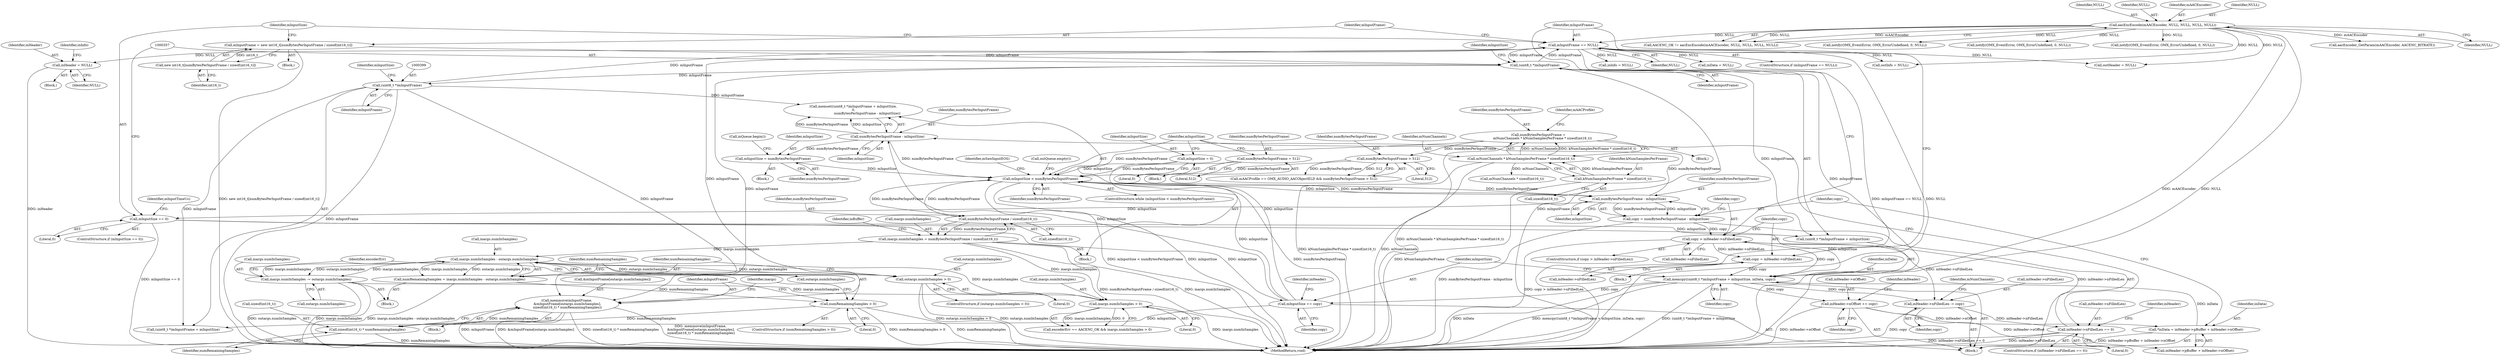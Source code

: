 digraph "0_Android_594bf934384920618d2b6ce0bcda1f60144cb3eb@pointer" {
"1000421" [label="(Call,inHeader = NULL)"];
"1000336" [label="(Call,mInputFrame == NULL)"];
"1000653" [label="(Call,memmove(mInputFrame,\n &mInputFrame[outargs.numInSamples],\n sizeof(int16_t) * numRemainingSamples))"];
"1000398" [label="(Call,(uint8_t *)mInputFrame)"];
"1000356" [label="(Call,(uint8_t *)mInputFrame)"];
"1000340" [label="(Call,mInputFrame = new int16_t[numBytesPerInputFrame / sizeof(int16_t)])"];
"1000342" [label="(Call,new int16_t[numBytesPerInputFrame / sizeof(int16_t)])"];
"1000661" [label="(Call,sizeof(int16_t) * numRemainingSamples)"];
"1000649" [label="(Call,numRemainingSamples > 0)"];
"1000639" [label="(Call,numRemainingSamples = inargs.numInSamples - outargs.numInSamples)"];
"1000641" [label="(Call,inargs.numInSamples - outargs.numInSamples)"];
"1000676" [label="(Call,inargs.numInSamples > 0)"];
"1000478" [label="(Call,inargs.numInSamples = numBytesPerInputFrame / sizeof(int16_t))"];
"1000482" [label="(Call,numBytesPerInputFrame / sizeof(int16_t))"];
"1000286" [label="(Call,mInputSize < numBytesPerInputFrame)"];
"1000406" [label="(Call,mInputSize = numBytesPerInputFrame)"];
"1000403" [label="(Call,numBytesPerInputFrame - mInputSize)"];
"1000320" [label="(Call,numBytesPerInputFrame - mInputSize)"];
"1000362" [label="(Call,mInputSize += copy)"];
"1000354" [label="(Call,memcpy((uint8_t *)mInputFrame + mInputSize, inData, copy))"];
"1000345" [label="(Call,mInputSize == 0)"];
"1000308" [label="(Call,*inData = inHeader->pBuffer + inHeader->nOffset)"];
"1000365" [label="(Call,inHeader->nOffset += copy)"];
"1000330" [label="(Call,copy = inHeader->nFilledLen)"];
"1000324" [label="(Call,copy > inHeader->nFilledLen)"];
"1000318" [label="(Call,copy = numBytesPerInputFrame - mInputSize)"];
"1000380" [label="(Call,inHeader->nFilledLen == 0)"];
"1000370" [label="(Call,inHeader->nFilledLen -= copy)"];
"1000737" [label="(Call,mInputSize = 0)"];
"1000263" [label="(Call,numBytesPerInputFrame =\n        mNumChannels * kNumSamplesPerFrame * sizeof(int16_t))"];
"1000265" [label="(Call,mNumChannels * kNumSamplesPerFrame * sizeof(int16_t))"];
"1000267" [label="(Call,kNumSamplesPerFrame * sizeof(int16_t))"];
"1000280" [label="(Call,numBytesPerInputFrame = 512)"];
"1000276" [label="(Call,numBytesPerInputFrame > 512)"];
"1000665" [label="(Call,inargs.numInSamples -= outargs.numInSamples)"];
"1000632" [label="(Call,outargs.numInSamples > 0)"];
"1000129" [label="(Call,aacEncEncode(mAACEncoder, NULL, NULL, NULL, NULL))"];
"1000150" [label="(Call,aacEncoder_GetParam(mAACEncoder, AACENC_BITRATE))"];
"1000648" [label="(ControlStructure,if (numRemainingSamples > 0))"];
"1000350" [label="(Identifier,mInputTimeUs)"];
"1000642" [label="(Call,inargs.numInSamples)"];
"1000407" [label="(Identifier,mInputSize)"];
"1000362" [label="(Call,mInputSize += copy)"];
"1000133" [label="(Identifier,NULL)"];
"1000134" [label="(Identifier,NULL)"];
"1000276" [label="(Call,numBytesPerInputFrame > 512)"];
"1000274" [label="(Identifier,mAACProfile)"];
"1000374" [label="(Identifier,copy)"];
"1000483" [label="(Identifier,numBytesPerInputFrame)"];
"1000308" [label="(Call,*inData = inHeader->pBuffer + inHeader->nOffset)"];
"1000281" [label="(Identifier,numBytesPerInputFrame)"];
"1000372" [label="(Identifier,inHeader)"];
"1000370" [label="(Call,inHeader->nFilledLen -= copy)"];
"1000680" [label="(Literal,0)"];
"1000631" [label="(ControlStructure,if (outargs.numInSamples > 0))"];
"1000269" [label="(Call,sizeof(int16_t))"];
"1000347" [label="(Literal,0)"];
"1000361" [label="(Identifier,copy)"];
"1000636" [label="(Literal,0)"];
"1000376" [label="(Identifier,mNumChannels)"];
"1000277" [label="(Identifier,numBytesPerInputFrame)"];
"1000421" [label="(Call,inHeader = NULL)"];
"1000655" [label="(Call,&mInputFrame[outargs.numInSamples])"];
"1000279" [label="(Block,)"];
"1000392" [label="(Block,)"];
"1000403" [label="(Call,numBytesPerInputFrame - mInputSize)"];
"1000336" [label="(Call,mInputFrame == NULL)"];
"1000127" [label="(Call,AACENC_OK != aacEncEncode(mAACEncoder, NULL, NULL, NULL, NULL))"];
"1000288" [label="(Identifier,numBytesPerInputFrame)"];
"1000424" [label="(Call,inInfo = NULL)"];
"1000343" [label="(Identifier,int16_t)"];
"1000482" [label="(Call,numBytesPerInputFrame / sizeof(int16_t))"];
"1000665" [label="(Call,inargs.numInSamples -= outargs.numInSamples)"];
"1000632" [label="(Call,outargs.numInSamples > 0)"];
"1000418" [label="(Call,inData = NULL)"];
"1000325" [label="(Identifier,copy)"];
"1000326" [label="(Call,inHeader->nFilledLen)"];
"1000410" [label="(Call,inQueue.begin())"];
"1000331" [label="(Identifier,copy)"];
"1000676" [label="(Call,inargs.numInSamples > 0)"];
"1000640" [label="(Identifier,numRemainingSamples)"];
"1000379" [label="(ControlStructure,if (inHeader->nFilledLen == 0))"];
"1000740" [label="(MethodReturn,void)"];
"1000662" [label="(Call,sizeof(int16_t))"];
"1000488" [label="(Identifier,inBuffer)"];
"1000364" [label="(Identifier,copy)"];
"1000360" [label="(Identifier,inData)"];
"1000309" [label="(Identifier,inData)"];
"1000345" [label="(Call,mInputSize == 0)"];
"1000267" [label="(Call,kNumSamplesPerFrame * sizeof(int16_t))"];
"1000131" [label="(Identifier,NULL)"];
"1000280" [label="(Call,numBytesPerInputFrame = 512)"];
"1000653" [label="(Call,memmove(mInputFrame,\n &mInputFrame[outargs.numInSamples],\n sizeof(int16_t) * numRemainingSamples))"];
"1000323" [label="(ControlStructure,if (copy > inHeader->nFilledLen))"];
"1000398" [label="(Call,(uint8_t *)mInputFrame)"];
"1000340" [label="(Call,mInputFrame = new int16_t[numBytesPerInputFrame / sizeof(int16_t)])"];
"1000649" [label="(Call,numRemainingSamples > 0)"];
"1000385" [label="(Block,)"];
"1000284" [label="(Block,)"];
"1000661" [label="(Call,sizeof(int16_t) * numRemainingSamples)"];
"1000337" [label="(Identifier,mInputFrame)"];
"1000265" [label="(Call,mNumChannels * kNumSamplesPerFrame * sizeof(int16_t))"];
"1000739" [label="(Literal,0)"];
"1000332" [label="(Call,inHeader->nFilledLen)"];
"1000423" [label="(Identifier,NULL)"];
"1000324" [label="(Call,copy > inHeader->nFilledLen)"];
"1000381" [label="(Call,inHeader->nFilledLen)"];
"1000389" [label="(Identifier,inHeader)"];
"1000731" [label="(Call,outHeader = NULL)"];
"1000674" [label="(Identifier,encoderErr)"];
"1000365" [label="(Call,inHeader->nOffset += copy)"];
"1000425" [label="(Identifier,inInfo)"];
"1000406" [label="(Call,mInputSize = numBytesPerInputFrame)"];
"1000263" [label="(Call,numBytesPerInputFrame =\n        mNumChannels * kNumSamplesPerFrame * sizeof(int16_t))"];
"1000404" [label="(Identifier,numBytesPerInputFrame)"];
"1000384" [label="(Literal,0)"];
"1000371" [label="(Call,inHeader->nFilledLen)"];
"1000375" [label="(Call,mNumChannels * sizeof(int16_t))"];
"1000479" [label="(Call,inargs.numInSamples)"];
"1000342" [label="(Call,new int16_t[numBytesPerInputFrame / sizeof(int16_t)])"];
"1000401" [label="(Identifier,mInputSize)"];
"1000405" [label="(Identifier,mInputSize)"];
"1000669" [label="(Call,outargs.numInSamples)"];
"1000282" [label="(Literal,512)"];
"1000285" [label="(ControlStructure,while (mInputSize < numBytesPerInputFrame))"];
"1000380" [label="(Call,inHeader->nFilledLen == 0)"];
"1000484" [label="(Call,sizeof(int16_t))"];
"1000130" [label="(Identifier,mAACEncoder)"];
"1000346" [label="(Identifier,mInputSize)"];
"1000664" [label="(Identifier,numRemainingSamples)"];
"1000672" [label="(Call,encoderErr == AACENC_OK && inargs.numInSamples > 0)"];
"1000292" [label="(Identifier,mSawInputEOS)"];
"1000287" [label="(Identifier,mInputSize)"];
"1000335" [label="(ControlStructure,if (mInputFrame == NULL))"];
"1000344" [label="(ControlStructure,if (mInputSize == 0))"];
"1000173" [label="(Call,notify(OMX_EventError, OMX_ErrorUndefined, 0, NULL))"];
"1000645" [label="(Call,outargs.numInSamples)"];
"1000400" [label="(Identifier,mInputFrame)"];
"1000667" [label="(Identifier,inargs)"];
"1000339" [label="(Block,)"];
"1000272" [label="(Call,mAACProfile == OMX_AUDIO_AACObjectELD && numBytesPerInputFrame > 512)"];
"1000330" [label="(Call,copy = inHeader->nFilledLen)"];
"1000338" [label="(Identifier,NULL)"];
"1000341" [label="(Identifier,mInputFrame)"];
"1000211" [label="(Call,notify(OMX_EventError, OMX_ErrorUndefined, 0, NULL))"];
"1000356" [label="(Call,(uint8_t *)mInputFrame)"];
"1000132" [label="(Identifier,NULL)"];
"1000654" [label="(Identifier,mInputFrame)"];
"1000322" [label="(Identifier,mInputSize)"];
"1000641" [label="(Call,inargs.numInSamples - outargs.numInSamples)"];
"1000408" [label="(Identifier,numBytesPerInputFrame)"];
"1000321" [label="(Identifier,numBytesPerInputFrame)"];
"1000266" [label="(Identifier,mNumChannels)"];
"1000289" [label="(Block,)"];
"1000666" [label="(Call,inargs.numInSamples)"];
"1000318" [label="(Call,copy = numBytesPerInputFrame - mInputSize)"];
"1000652" [label="(Block,)"];
"1000367" [label="(Identifier,inHeader)"];
"1000637" [label="(Block,)"];
"1000278" [label="(Literal,512)"];
"1000478" [label="(Call,inargs.numInSamples = numBytesPerInputFrame / sizeof(int16_t))"];
"1000103" [label="(Block,)"];
"1000428" [label="(Call,outQueue.empty())"];
"1000319" [label="(Identifier,copy)"];
"1000651" [label="(Literal,0)"];
"1000738" [label="(Identifier,mInputSize)"];
"1000355" [label="(Call,(uint8_t *)mInputFrame + mInputSize)"];
"1000363" [label="(Identifier,mInputSize)"];
"1000369" [label="(Identifier,copy)"];
"1000310" [label="(Call,inHeader->pBuffer + inHeader->nOffset)"];
"1000737" [label="(Call,mInputSize = 0)"];
"1000633" [label="(Call,outargs.numInSamples)"];
"1000397" [label="(Call,(uint8_t *)mInputFrame + mInputSize)"];
"1000138" [label="(Call,notify(OMX_EventError, OMX_ErrorUndefined, 0, NULL))"];
"1000734" [label="(Call,outInfo = NULL)"];
"1000677" [label="(Call,inargs.numInSamples)"];
"1000396" [label="(Call,memset((uint8_t *)mInputFrame + mInputSize,\n 0,\n                           numBytesPerInputFrame - mInputSize))"];
"1000264" [label="(Identifier,numBytesPerInputFrame)"];
"1000286" [label="(Call,mInputSize < numBytesPerInputFrame)"];
"1000129" [label="(Call,aacEncEncode(mAACEncoder, NULL, NULL, NULL, NULL))"];
"1000650" [label="(Identifier,numRemainingSamples)"];
"1000639" [label="(Call,numRemainingSamples = inargs.numInSamples - outargs.numInSamples)"];
"1000329" [label="(Block,)"];
"1000422" [label="(Identifier,inHeader)"];
"1000354" [label="(Call,memcpy((uint8_t *)mInputFrame + mInputSize, inData, copy))"];
"1000358" [label="(Identifier,mInputFrame)"];
"1000320" [label="(Call,numBytesPerInputFrame - mInputSize)"];
"1000268" [label="(Identifier,kNumSamplesPerFrame)"];
"1000359" [label="(Identifier,mInputSize)"];
"1000366" [label="(Call,inHeader->nOffset)"];
"1000421" -> "1000385"  [label="AST: "];
"1000421" -> "1000423"  [label="CFG: "];
"1000422" -> "1000421"  [label="AST: "];
"1000423" -> "1000421"  [label="AST: "];
"1000425" -> "1000421"  [label="CFG: "];
"1000421" -> "1000740"  [label="DDG: inHeader"];
"1000336" -> "1000421"  [label="DDG: NULL"];
"1000336" -> "1000335"  [label="AST: "];
"1000336" -> "1000338"  [label="CFG: "];
"1000337" -> "1000336"  [label="AST: "];
"1000338" -> "1000336"  [label="AST: "];
"1000341" -> "1000336"  [label="CFG: "];
"1000346" -> "1000336"  [label="CFG: "];
"1000336" -> "1000740"  [label="DDG: mInputFrame == NULL"];
"1000336" -> "1000740"  [label="DDG: NULL"];
"1000653" -> "1000336"  [label="DDG: mInputFrame"];
"1000398" -> "1000336"  [label="DDG: mInputFrame"];
"1000356" -> "1000336"  [label="DDG: mInputFrame"];
"1000129" -> "1000336"  [label="DDG: NULL"];
"1000336" -> "1000356"  [label="DDG: mInputFrame"];
"1000336" -> "1000418"  [label="DDG: NULL"];
"1000336" -> "1000424"  [label="DDG: NULL"];
"1000336" -> "1000731"  [label="DDG: NULL"];
"1000336" -> "1000734"  [label="DDG: NULL"];
"1000653" -> "1000652"  [label="AST: "];
"1000653" -> "1000661"  [label="CFG: "];
"1000654" -> "1000653"  [label="AST: "];
"1000655" -> "1000653"  [label="AST: "];
"1000661" -> "1000653"  [label="AST: "];
"1000667" -> "1000653"  [label="CFG: "];
"1000653" -> "1000740"  [label="DDG: &mInputFrame[outargs.numInSamples]"];
"1000653" -> "1000740"  [label="DDG: sizeof(int16_t) * numRemainingSamples"];
"1000653" -> "1000740"  [label="DDG: memmove(mInputFrame,\n &mInputFrame[outargs.numInSamples],\n sizeof(int16_t) * numRemainingSamples)"];
"1000653" -> "1000740"  [label="DDG: mInputFrame"];
"1000398" -> "1000653"  [label="DDG: mInputFrame"];
"1000356" -> "1000653"  [label="DDG: mInputFrame"];
"1000661" -> "1000653"  [label="DDG: numRemainingSamples"];
"1000398" -> "1000397"  [label="AST: "];
"1000398" -> "1000400"  [label="CFG: "];
"1000399" -> "1000398"  [label="AST: "];
"1000400" -> "1000398"  [label="AST: "];
"1000401" -> "1000398"  [label="CFG: "];
"1000398" -> "1000740"  [label="DDG: mInputFrame"];
"1000398" -> "1000396"  [label="DDG: mInputFrame"];
"1000398" -> "1000397"  [label="DDG: mInputFrame"];
"1000356" -> "1000398"  [label="DDG: mInputFrame"];
"1000356" -> "1000355"  [label="AST: "];
"1000356" -> "1000358"  [label="CFG: "];
"1000357" -> "1000356"  [label="AST: "];
"1000358" -> "1000356"  [label="AST: "];
"1000359" -> "1000356"  [label="CFG: "];
"1000356" -> "1000740"  [label="DDG: mInputFrame"];
"1000356" -> "1000354"  [label="DDG: mInputFrame"];
"1000356" -> "1000355"  [label="DDG: mInputFrame"];
"1000340" -> "1000356"  [label="DDG: mInputFrame"];
"1000340" -> "1000339"  [label="AST: "];
"1000340" -> "1000342"  [label="CFG: "];
"1000341" -> "1000340"  [label="AST: "];
"1000342" -> "1000340"  [label="AST: "];
"1000346" -> "1000340"  [label="CFG: "];
"1000340" -> "1000740"  [label="DDG: new int16_t[numBytesPerInputFrame / sizeof(int16_t)]"];
"1000342" -> "1000340"  [label="DDG: int16_t"];
"1000342" -> "1000343"  [label="CFG: "];
"1000343" -> "1000342"  [label="AST: "];
"1000661" -> "1000664"  [label="CFG: "];
"1000662" -> "1000661"  [label="AST: "];
"1000664" -> "1000661"  [label="AST: "];
"1000661" -> "1000740"  [label="DDG: numRemainingSamples"];
"1000649" -> "1000661"  [label="DDG: numRemainingSamples"];
"1000649" -> "1000648"  [label="AST: "];
"1000649" -> "1000651"  [label="CFG: "];
"1000650" -> "1000649"  [label="AST: "];
"1000651" -> "1000649"  [label="AST: "];
"1000654" -> "1000649"  [label="CFG: "];
"1000667" -> "1000649"  [label="CFG: "];
"1000649" -> "1000740"  [label="DDG: numRemainingSamples"];
"1000649" -> "1000740"  [label="DDG: numRemainingSamples > 0"];
"1000639" -> "1000649"  [label="DDG: numRemainingSamples"];
"1000639" -> "1000637"  [label="AST: "];
"1000639" -> "1000641"  [label="CFG: "];
"1000640" -> "1000639"  [label="AST: "];
"1000641" -> "1000639"  [label="AST: "];
"1000650" -> "1000639"  [label="CFG: "];
"1000639" -> "1000740"  [label="DDG: inargs.numInSamples - outargs.numInSamples"];
"1000641" -> "1000639"  [label="DDG: inargs.numInSamples"];
"1000641" -> "1000639"  [label="DDG: outargs.numInSamples"];
"1000641" -> "1000645"  [label="CFG: "];
"1000642" -> "1000641"  [label="AST: "];
"1000645" -> "1000641"  [label="AST: "];
"1000641" -> "1000632"  [label="DDG: outargs.numInSamples"];
"1000676" -> "1000641"  [label="DDG: inargs.numInSamples"];
"1000478" -> "1000641"  [label="DDG: inargs.numInSamples"];
"1000665" -> "1000641"  [label="DDG: inargs.numInSamples"];
"1000632" -> "1000641"  [label="DDG: outargs.numInSamples"];
"1000641" -> "1000665"  [label="DDG: outargs.numInSamples"];
"1000641" -> "1000665"  [label="DDG: inargs.numInSamples"];
"1000676" -> "1000672"  [label="AST: "];
"1000676" -> "1000680"  [label="CFG: "];
"1000677" -> "1000676"  [label="AST: "];
"1000680" -> "1000676"  [label="AST: "];
"1000672" -> "1000676"  [label="CFG: "];
"1000676" -> "1000740"  [label="DDG: inargs.numInSamples"];
"1000676" -> "1000672"  [label="DDG: inargs.numInSamples"];
"1000676" -> "1000672"  [label="DDG: 0"];
"1000478" -> "1000676"  [label="DDG: inargs.numInSamples"];
"1000665" -> "1000676"  [label="DDG: inargs.numInSamples"];
"1000478" -> "1000284"  [label="AST: "];
"1000478" -> "1000482"  [label="CFG: "];
"1000479" -> "1000478"  [label="AST: "];
"1000482" -> "1000478"  [label="AST: "];
"1000488" -> "1000478"  [label="CFG: "];
"1000478" -> "1000740"  [label="DDG: inargs.numInSamples"];
"1000478" -> "1000740"  [label="DDG: numBytesPerInputFrame / sizeof(int16_t)"];
"1000482" -> "1000478"  [label="DDG: numBytesPerInputFrame"];
"1000482" -> "1000484"  [label="CFG: "];
"1000483" -> "1000482"  [label="AST: "];
"1000484" -> "1000482"  [label="AST: "];
"1000482" -> "1000286"  [label="DDG: numBytesPerInputFrame"];
"1000286" -> "1000482"  [label="DDG: numBytesPerInputFrame"];
"1000286" -> "1000285"  [label="AST: "];
"1000286" -> "1000288"  [label="CFG: "];
"1000287" -> "1000286"  [label="AST: "];
"1000288" -> "1000286"  [label="AST: "];
"1000292" -> "1000286"  [label="CFG: "];
"1000428" -> "1000286"  [label="CFG: "];
"1000286" -> "1000740"  [label="DDG: mInputSize < numBytesPerInputFrame"];
"1000286" -> "1000740"  [label="DDG: mInputSize"];
"1000286" -> "1000740"  [label="DDG: numBytesPerInputFrame"];
"1000406" -> "1000286"  [label="DDG: mInputSize"];
"1000737" -> "1000286"  [label="DDG: mInputSize"];
"1000362" -> "1000286"  [label="DDG: mInputSize"];
"1000263" -> "1000286"  [label="DDG: numBytesPerInputFrame"];
"1000280" -> "1000286"  [label="DDG: numBytesPerInputFrame"];
"1000276" -> "1000286"  [label="DDG: numBytesPerInputFrame"];
"1000320" -> "1000286"  [label="DDG: numBytesPerInputFrame"];
"1000403" -> "1000286"  [label="DDG: numBytesPerInputFrame"];
"1000286" -> "1000320"  [label="DDG: numBytesPerInputFrame"];
"1000286" -> "1000320"  [label="DDG: mInputSize"];
"1000406" -> "1000392"  [label="AST: "];
"1000406" -> "1000408"  [label="CFG: "];
"1000407" -> "1000406"  [label="AST: "];
"1000408" -> "1000406"  [label="AST: "];
"1000410" -> "1000406"  [label="CFG: "];
"1000403" -> "1000406"  [label="DDG: numBytesPerInputFrame"];
"1000403" -> "1000396"  [label="AST: "];
"1000403" -> "1000405"  [label="CFG: "];
"1000404" -> "1000403"  [label="AST: "];
"1000405" -> "1000403"  [label="AST: "];
"1000396" -> "1000403"  [label="CFG: "];
"1000403" -> "1000396"  [label="DDG: numBytesPerInputFrame"];
"1000403" -> "1000396"  [label="DDG: mInputSize"];
"1000320" -> "1000403"  [label="DDG: numBytesPerInputFrame"];
"1000362" -> "1000403"  [label="DDG: mInputSize"];
"1000320" -> "1000318"  [label="AST: "];
"1000320" -> "1000322"  [label="CFG: "];
"1000321" -> "1000320"  [label="AST: "];
"1000322" -> "1000320"  [label="AST: "];
"1000318" -> "1000320"  [label="CFG: "];
"1000320" -> "1000318"  [label="DDG: numBytesPerInputFrame"];
"1000320" -> "1000318"  [label="DDG: mInputSize"];
"1000320" -> "1000345"  [label="DDG: mInputSize"];
"1000362" -> "1000289"  [label="AST: "];
"1000362" -> "1000364"  [label="CFG: "];
"1000363" -> "1000362"  [label="AST: "];
"1000364" -> "1000362"  [label="AST: "];
"1000367" -> "1000362"  [label="CFG: "];
"1000354" -> "1000362"  [label="DDG: copy"];
"1000345" -> "1000362"  [label="DDG: mInputSize"];
"1000362" -> "1000396"  [label="DDG: mInputSize"];
"1000362" -> "1000397"  [label="DDG: mInputSize"];
"1000354" -> "1000289"  [label="AST: "];
"1000354" -> "1000361"  [label="CFG: "];
"1000355" -> "1000354"  [label="AST: "];
"1000360" -> "1000354"  [label="AST: "];
"1000361" -> "1000354"  [label="AST: "];
"1000363" -> "1000354"  [label="CFG: "];
"1000354" -> "1000740"  [label="DDG: inData"];
"1000354" -> "1000740"  [label="DDG: memcpy((uint8_t *)mInputFrame + mInputSize, inData, copy)"];
"1000354" -> "1000740"  [label="DDG: (uint8_t *)mInputFrame + mInputSize"];
"1000345" -> "1000354"  [label="DDG: mInputSize"];
"1000308" -> "1000354"  [label="DDG: inData"];
"1000330" -> "1000354"  [label="DDG: copy"];
"1000324" -> "1000354"  [label="DDG: copy"];
"1000354" -> "1000365"  [label="DDG: copy"];
"1000354" -> "1000370"  [label="DDG: copy"];
"1000345" -> "1000344"  [label="AST: "];
"1000345" -> "1000347"  [label="CFG: "];
"1000346" -> "1000345"  [label="AST: "];
"1000347" -> "1000345"  [label="AST: "];
"1000350" -> "1000345"  [label="CFG: "];
"1000357" -> "1000345"  [label="CFG: "];
"1000345" -> "1000740"  [label="DDG: mInputSize == 0"];
"1000345" -> "1000355"  [label="DDG: mInputSize"];
"1000308" -> "1000289"  [label="AST: "];
"1000308" -> "1000310"  [label="CFG: "];
"1000309" -> "1000308"  [label="AST: "];
"1000310" -> "1000308"  [label="AST: "];
"1000319" -> "1000308"  [label="CFG: "];
"1000308" -> "1000740"  [label="DDG: inHeader->pBuffer + inHeader->nOffset"];
"1000365" -> "1000308"  [label="DDG: inHeader->nOffset"];
"1000365" -> "1000289"  [label="AST: "];
"1000365" -> "1000369"  [label="CFG: "];
"1000366" -> "1000365"  [label="AST: "];
"1000369" -> "1000365"  [label="AST: "];
"1000372" -> "1000365"  [label="CFG: "];
"1000365" -> "1000740"  [label="DDG: inHeader->nOffset"];
"1000365" -> "1000310"  [label="DDG: inHeader->nOffset"];
"1000330" -> "1000329"  [label="AST: "];
"1000330" -> "1000332"  [label="CFG: "];
"1000331" -> "1000330"  [label="AST: "];
"1000332" -> "1000330"  [label="AST: "];
"1000337" -> "1000330"  [label="CFG: "];
"1000324" -> "1000330"  [label="DDG: inHeader->nFilledLen"];
"1000324" -> "1000323"  [label="AST: "];
"1000324" -> "1000326"  [label="CFG: "];
"1000325" -> "1000324"  [label="AST: "];
"1000326" -> "1000324"  [label="AST: "];
"1000331" -> "1000324"  [label="CFG: "];
"1000337" -> "1000324"  [label="CFG: "];
"1000324" -> "1000740"  [label="DDG: copy > inHeader->nFilledLen"];
"1000318" -> "1000324"  [label="DDG: copy"];
"1000380" -> "1000324"  [label="DDG: inHeader->nFilledLen"];
"1000324" -> "1000370"  [label="DDG: inHeader->nFilledLen"];
"1000318" -> "1000289"  [label="AST: "];
"1000319" -> "1000318"  [label="AST: "];
"1000325" -> "1000318"  [label="CFG: "];
"1000318" -> "1000740"  [label="DDG: numBytesPerInputFrame - mInputSize"];
"1000380" -> "1000379"  [label="AST: "];
"1000380" -> "1000384"  [label="CFG: "];
"1000381" -> "1000380"  [label="AST: "];
"1000384" -> "1000380"  [label="AST: "];
"1000287" -> "1000380"  [label="CFG: "];
"1000389" -> "1000380"  [label="CFG: "];
"1000380" -> "1000740"  [label="DDG: inHeader->nFilledLen == 0"];
"1000380" -> "1000740"  [label="DDG: inHeader->nFilledLen"];
"1000370" -> "1000380"  [label="DDG: inHeader->nFilledLen"];
"1000370" -> "1000289"  [label="AST: "];
"1000370" -> "1000374"  [label="CFG: "];
"1000371" -> "1000370"  [label="AST: "];
"1000374" -> "1000370"  [label="AST: "];
"1000376" -> "1000370"  [label="CFG: "];
"1000370" -> "1000740"  [label="DDG: copy"];
"1000737" -> "1000284"  [label="AST: "];
"1000737" -> "1000739"  [label="CFG: "];
"1000738" -> "1000737"  [label="AST: "];
"1000739" -> "1000737"  [label="AST: "];
"1000287" -> "1000737"  [label="CFG: "];
"1000263" -> "1000103"  [label="AST: "];
"1000263" -> "1000265"  [label="CFG: "];
"1000264" -> "1000263"  [label="AST: "];
"1000265" -> "1000263"  [label="AST: "];
"1000274" -> "1000263"  [label="CFG: "];
"1000263" -> "1000740"  [label="DDG: mNumChannels * kNumSamplesPerFrame * sizeof(int16_t)"];
"1000265" -> "1000263"  [label="DDG: mNumChannels"];
"1000265" -> "1000263"  [label="DDG: kNumSamplesPerFrame * sizeof(int16_t)"];
"1000263" -> "1000276"  [label="DDG: numBytesPerInputFrame"];
"1000265" -> "1000267"  [label="CFG: "];
"1000266" -> "1000265"  [label="AST: "];
"1000267" -> "1000265"  [label="AST: "];
"1000265" -> "1000740"  [label="DDG: kNumSamplesPerFrame * sizeof(int16_t)"];
"1000265" -> "1000740"  [label="DDG: mNumChannels"];
"1000267" -> "1000265"  [label="DDG: kNumSamplesPerFrame"];
"1000265" -> "1000375"  [label="DDG: mNumChannels"];
"1000267" -> "1000269"  [label="CFG: "];
"1000268" -> "1000267"  [label="AST: "];
"1000269" -> "1000267"  [label="AST: "];
"1000267" -> "1000740"  [label="DDG: kNumSamplesPerFrame"];
"1000280" -> "1000279"  [label="AST: "];
"1000280" -> "1000282"  [label="CFG: "];
"1000281" -> "1000280"  [label="AST: "];
"1000282" -> "1000280"  [label="AST: "];
"1000287" -> "1000280"  [label="CFG: "];
"1000276" -> "1000272"  [label="AST: "];
"1000276" -> "1000278"  [label="CFG: "];
"1000277" -> "1000276"  [label="AST: "];
"1000278" -> "1000276"  [label="AST: "];
"1000272" -> "1000276"  [label="CFG: "];
"1000276" -> "1000272"  [label="DDG: numBytesPerInputFrame"];
"1000276" -> "1000272"  [label="DDG: 512"];
"1000665" -> "1000637"  [label="AST: "];
"1000665" -> "1000669"  [label="CFG: "];
"1000666" -> "1000665"  [label="AST: "];
"1000669" -> "1000665"  [label="AST: "];
"1000674" -> "1000665"  [label="CFG: "];
"1000665" -> "1000740"  [label="DDG: inargs.numInSamples"];
"1000665" -> "1000740"  [label="DDG: outargs.numInSamples"];
"1000632" -> "1000631"  [label="AST: "];
"1000632" -> "1000636"  [label="CFG: "];
"1000633" -> "1000632"  [label="AST: "];
"1000636" -> "1000632"  [label="AST: "];
"1000674" -> "1000632"  [label="CFG: "];
"1000640" -> "1000632"  [label="CFG: "];
"1000632" -> "1000740"  [label="DDG: outargs.numInSamples > 0"];
"1000632" -> "1000740"  [label="DDG: outargs.numInSamples"];
"1000129" -> "1000127"  [label="AST: "];
"1000129" -> "1000134"  [label="CFG: "];
"1000130" -> "1000129"  [label="AST: "];
"1000131" -> "1000129"  [label="AST: "];
"1000132" -> "1000129"  [label="AST: "];
"1000133" -> "1000129"  [label="AST: "];
"1000134" -> "1000129"  [label="AST: "];
"1000127" -> "1000129"  [label="CFG: "];
"1000129" -> "1000740"  [label="DDG: mAACEncoder"];
"1000129" -> "1000740"  [label="DDG: NULL"];
"1000129" -> "1000127"  [label="DDG: NULL"];
"1000129" -> "1000127"  [label="DDG: mAACEncoder"];
"1000129" -> "1000138"  [label="DDG: NULL"];
"1000129" -> "1000150"  [label="DDG: mAACEncoder"];
"1000129" -> "1000173"  [label="DDG: NULL"];
"1000129" -> "1000211"  [label="DDG: NULL"];
"1000129" -> "1000731"  [label="DDG: NULL"];
"1000129" -> "1000734"  [label="DDG: NULL"];
}
